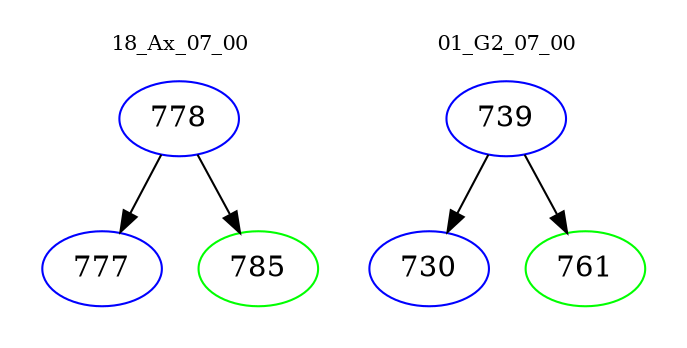 digraph{
subgraph cluster_0 {
color = white
label = "18_Ax_07_00";
fontsize=10;
T0_778 [label="778", color="blue"]
T0_778 -> T0_777 [color="black"]
T0_777 [label="777", color="blue"]
T0_778 -> T0_785 [color="black"]
T0_785 [label="785", color="green"]
}
subgraph cluster_1 {
color = white
label = "01_G2_07_00";
fontsize=10;
T1_739 [label="739", color="blue"]
T1_739 -> T1_730 [color="black"]
T1_730 [label="730", color="blue"]
T1_739 -> T1_761 [color="black"]
T1_761 [label="761", color="green"]
}
}
